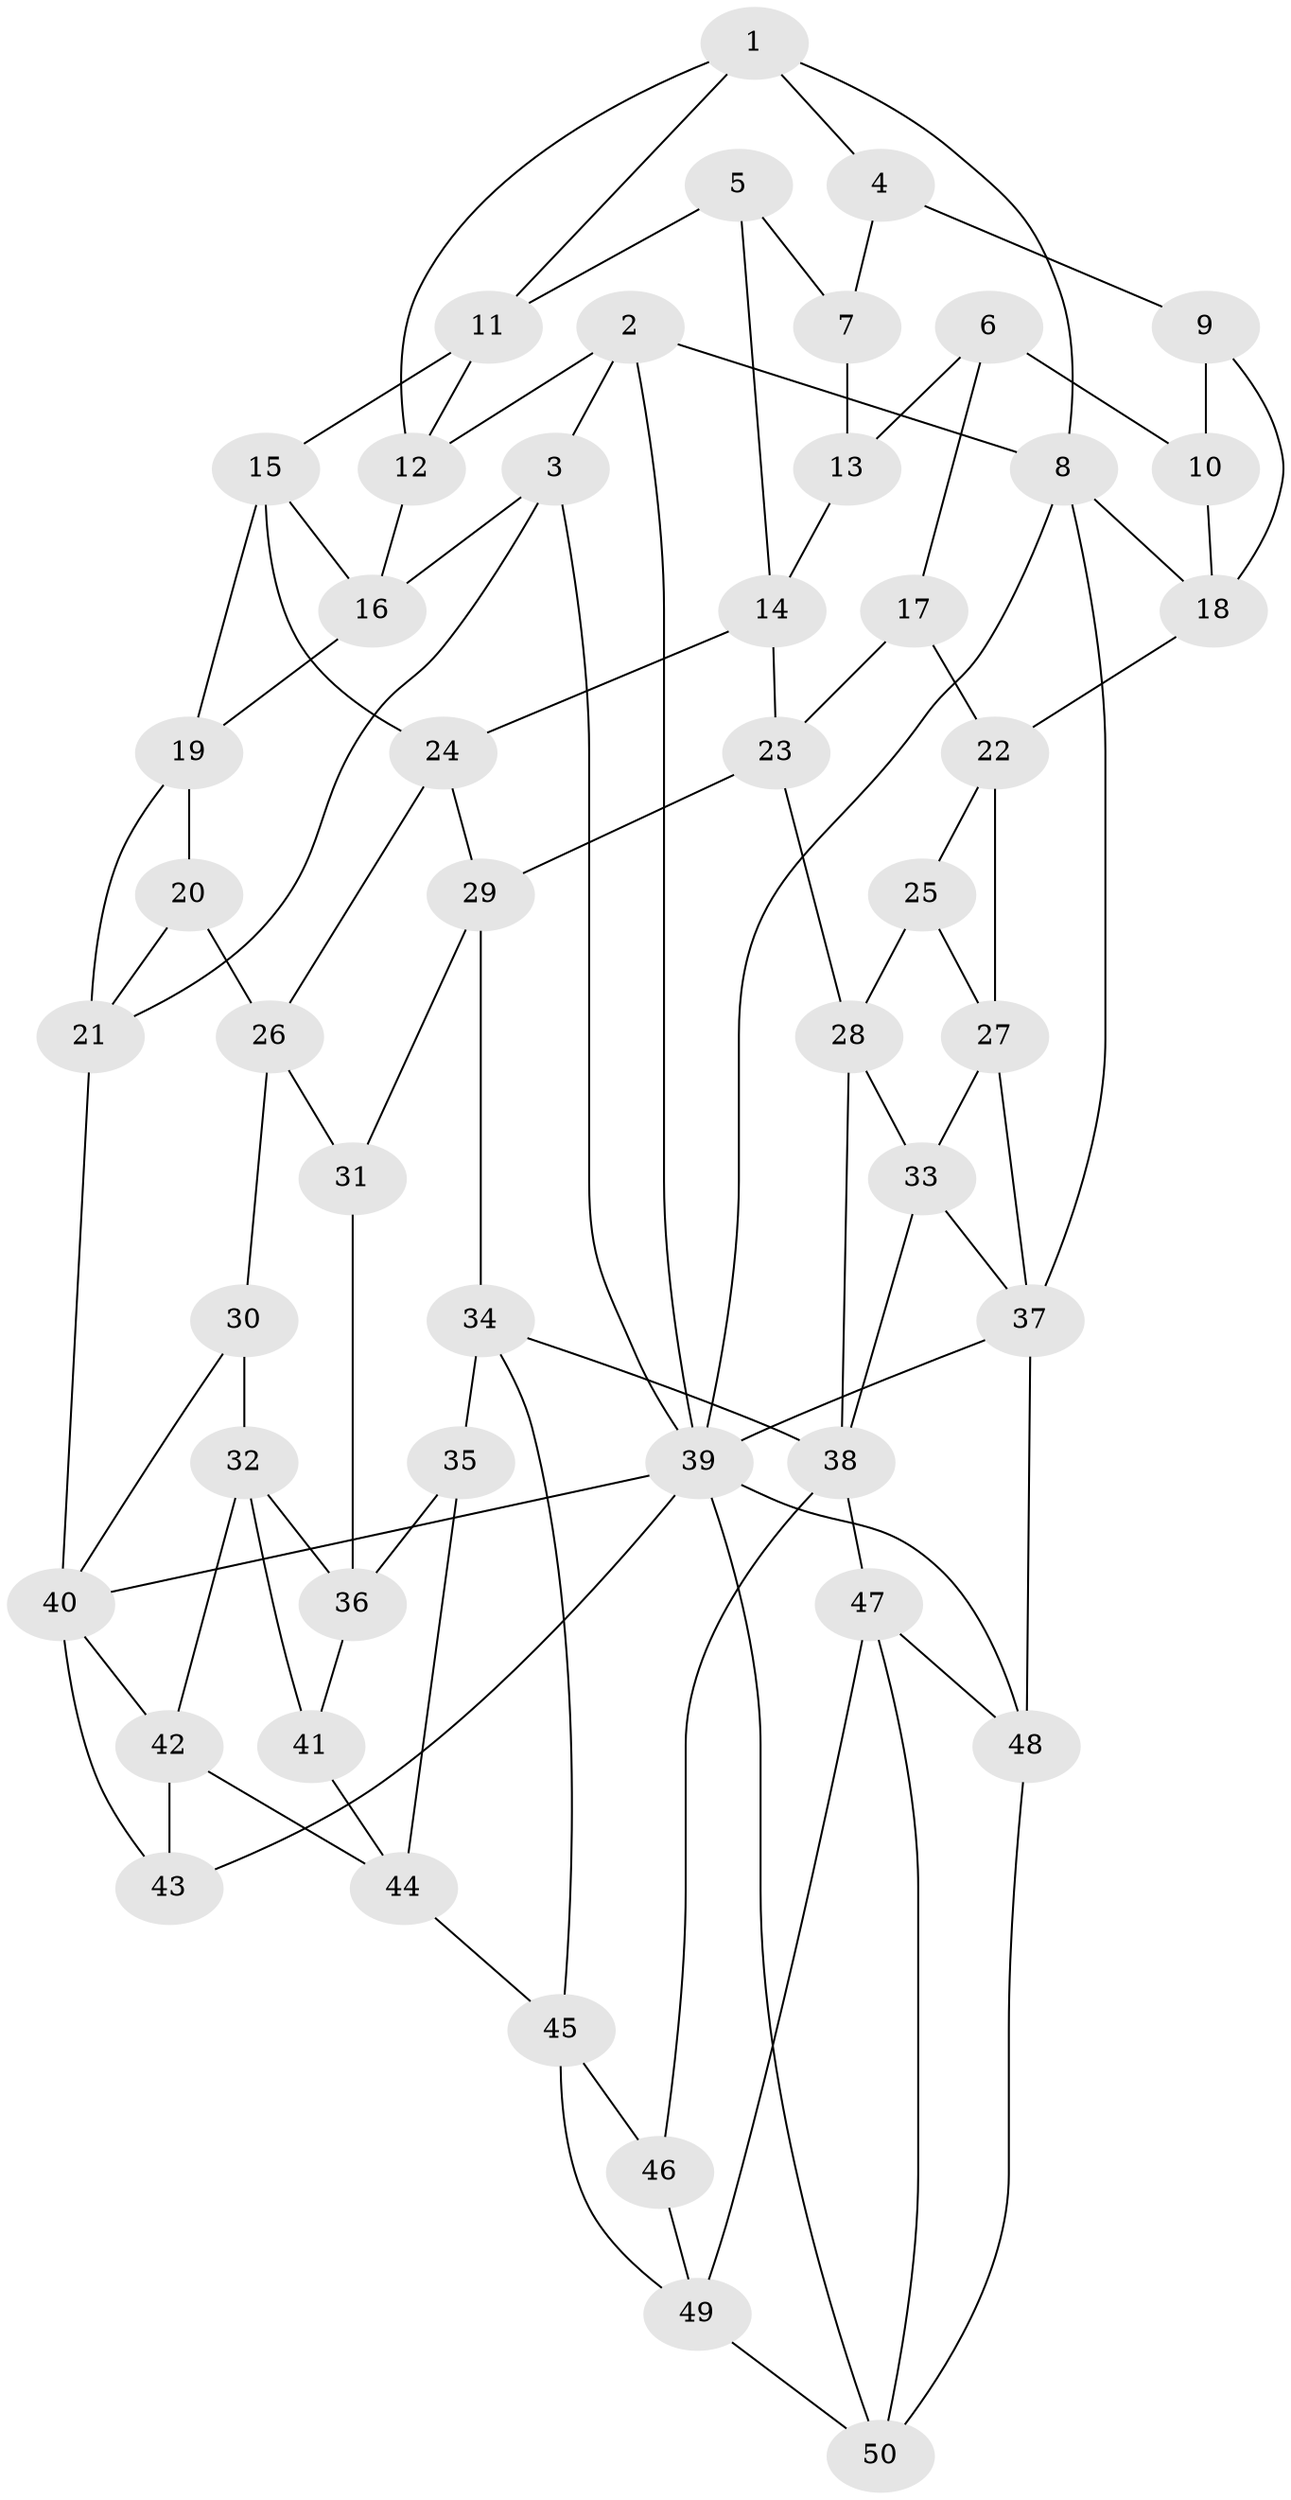 // original degree distribution, {3: 0.020202020202020204, 4: 0.24242424242424243, 5: 0.5252525252525253, 6: 0.21212121212121213}
// Generated by graph-tools (version 1.1) at 2025/27/03/09/25 03:27:03]
// undirected, 50 vertices, 96 edges
graph export_dot {
graph [start="1"]
  node [color=gray90,style=filled];
  1;
  2;
  3;
  4;
  5;
  6;
  7;
  8;
  9;
  10;
  11;
  12;
  13;
  14;
  15;
  16;
  17;
  18;
  19;
  20;
  21;
  22;
  23;
  24;
  25;
  26;
  27;
  28;
  29;
  30;
  31;
  32;
  33;
  34;
  35;
  36;
  37;
  38;
  39;
  40;
  41;
  42;
  43;
  44;
  45;
  46;
  47;
  48;
  49;
  50;
  1 -- 4 [weight=1.0];
  1 -- 8 [weight=1.0];
  1 -- 11 [weight=1.0];
  1 -- 12 [weight=1.0];
  2 -- 3 [weight=1.0];
  2 -- 8 [weight=1.0];
  2 -- 12 [weight=1.0];
  2 -- 39 [weight=1.0];
  3 -- 16 [weight=1.0];
  3 -- 21 [weight=1.0];
  3 -- 39 [weight=1.0];
  4 -- 7 [weight=1.0];
  4 -- 9 [weight=1.0];
  5 -- 7 [weight=2.0];
  5 -- 11 [weight=1.0];
  5 -- 14 [weight=1.0];
  6 -- 10 [weight=1.0];
  6 -- 13 [weight=2.0];
  6 -- 17 [weight=1.0];
  7 -- 13 [weight=1.0];
  8 -- 18 [weight=1.0];
  8 -- 37 [weight=1.0];
  8 -- 39 [weight=1.0];
  9 -- 10 [weight=2.0];
  9 -- 18 [weight=1.0];
  10 -- 18 [weight=1.0];
  11 -- 12 [weight=1.0];
  11 -- 15 [weight=1.0];
  12 -- 16 [weight=1.0];
  13 -- 14 [weight=1.0];
  14 -- 23 [weight=1.0];
  14 -- 24 [weight=1.0];
  15 -- 16 [weight=1.0];
  15 -- 19 [weight=1.0];
  15 -- 24 [weight=1.0];
  16 -- 19 [weight=1.0];
  17 -- 22 [weight=1.0];
  17 -- 23 [weight=1.0];
  18 -- 22 [weight=1.0];
  19 -- 20 [weight=1.0];
  19 -- 21 [weight=1.0];
  20 -- 21 [weight=1.0];
  20 -- 26 [weight=1.0];
  21 -- 40 [weight=1.0];
  22 -- 25 [weight=1.0];
  22 -- 27 [weight=1.0];
  23 -- 28 [weight=1.0];
  23 -- 29 [weight=1.0];
  24 -- 26 [weight=1.0];
  24 -- 29 [weight=1.0];
  25 -- 27 [weight=1.0];
  25 -- 28 [weight=1.0];
  26 -- 30 [weight=1.0];
  26 -- 31 [weight=1.0];
  27 -- 33 [weight=1.0];
  27 -- 37 [weight=1.0];
  28 -- 33 [weight=1.0];
  28 -- 38 [weight=1.0];
  29 -- 31 [weight=1.0];
  29 -- 34 [weight=1.0];
  30 -- 32 [weight=1.0];
  30 -- 40 [weight=1.0];
  31 -- 36 [weight=1.0];
  32 -- 36 [weight=1.0];
  32 -- 41 [weight=1.0];
  32 -- 42 [weight=1.0];
  33 -- 37 [weight=1.0];
  33 -- 38 [weight=1.0];
  34 -- 35 [weight=1.0];
  34 -- 38 [weight=1.0];
  34 -- 45 [weight=1.0];
  35 -- 36 [weight=1.0];
  35 -- 44 [weight=1.0];
  36 -- 41 [weight=1.0];
  37 -- 39 [weight=1.0];
  37 -- 48 [weight=1.0];
  38 -- 46 [weight=2.0];
  38 -- 47 [weight=1.0];
  39 -- 40 [weight=2.0];
  39 -- 43 [weight=1.0];
  39 -- 48 [weight=1.0];
  39 -- 50 [weight=1.0];
  40 -- 42 [weight=1.0];
  40 -- 43 [weight=1.0];
  41 -- 44 [weight=1.0];
  42 -- 43 [weight=1.0];
  42 -- 44 [weight=1.0];
  44 -- 45 [weight=1.0];
  45 -- 46 [weight=1.0];
  45 -- 49 [weight=1.0];
  46 -- 49 [weight=1.0];
  47 -- 48 [weight=1.0];
  47 -- 49 [weight=1.0];
  47 -- 50 [weight=1.0];
  48 -- 50 [weight=1.0];
  49 -- 50 [weight=1.0];
}
